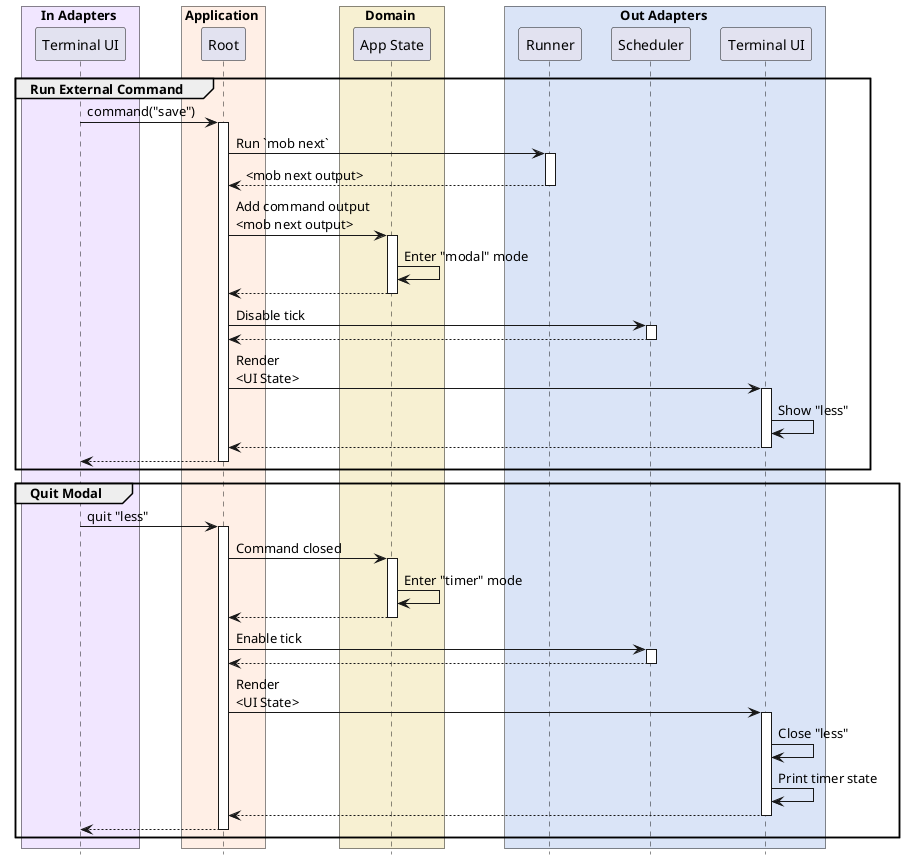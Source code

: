 @startuml
'https://plantuml.com/sequence-diagram

footbox off
skinparam ParticipantPadding 10
skinparam BoxPadding 20

box In Adapters #F1E6FF
participant "Terminal UI" as tuiController
box Application #FFEFE6
participant "Root" as root
box Domain #F7F0D2
participant "App State" as state
box Out Adapters #DAE4F7
participant "Runner" as runner
participant "Scheduler" as scheduler_controls
participant "Terminal UI" as tui

group Run External Command
tuiController -> root: command("save")
activate root
root -> runner: Run `mob next`
activate runner
return <mob next output>
root -> state: Add command output\n<mob next output>
activate state
state -> state: Enter "modal" mode
return
root -> scheduler_controls: Disable tick
activate scheduler_controls
return
root -> tui: Render\n<UI State>
activate tui
tui -> tui: Show "less"
return
return
end

group Quit Modal
tuiController -> root: quit "less"
activate root
root -> state: Command closed
activate state
state -> state: Enter "timer" mode
return
root -> scheduler_controls: Enable tick
activate scheduler_controls
return
root -> tui: Render \n<UI State>
activate tui
tui -> tui: Close "less"
tui -> tui: Print timer state
return
return
end

@enduml